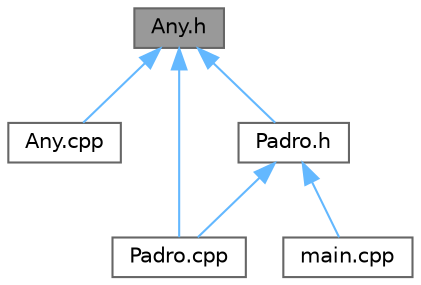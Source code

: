 digraph "Any.h"
{
 // LATEX_PDF_SIZE
  bgcolor="transparent";
  edge [fontname=Helvetica,fontsize=10,labelfontname=Helvetica,labelfontsize=10];
  node [fontname=Helvetica,fontsize=10,shape=box,height=0.2,width=0.4];
  Node1 [id="Node000001",label="Any.h",height=0.2,width=0.4,color="gray40", fillcolor="grey60", style="filled", fontcolor="black",tooltip="Define la clase Any para gestionar la información de habitantes en cada distrito."];
  Node1 -> Node2 [id="edge6_Node000001_Node000002",dir="back",color="steelblue1",style="solid",tooltip=" "];
  Node2 [id="Node000002",label="Any.cpp",height=0.2,width=0.4,color="grey40", fillcolor="white", style="filled",URL="$_any_8cpp.html",tooltip=" "];
  Node1 -> Node3 [id="edge7_Node000001_Node000003",dir="back",color="steelblue1",style="solid",tooltip=" "];
  Node3 [id="Node000003",label="Padro.cpp",height=0.2,width=0.4,color="grey40", fillcolor="white", style="filled",URL="$_padro_8cpp.html",tooltip=" "];
  Node1 -> Node4 [id="edge8_Node000001_Node000004",dir="back",color="steelblue1",style="solid",tooltip=" "];
  Node4 [id="Node000004",label="Padro.h",height=0.2,width=0.4,color="grey40", fillcolor="white", style="filled",URL="$_padro_8h.html",tooltip="Define la clase Padro para gestionar los datos del padrón."];
  Node4 -> Node3 [id="edge9_Node000004_Node000003",dir="back",color="steelblue1",style="solid",tooltip=" "];
  Node4 -> Node5 [id="edge10_Node000004_Node000005",dir="back",color="steelblue1",style="solid",tooltip=" "];
  Node5 [id="Node000005",label="main.cpp",height=0.2,width=0.4,color="grey40", fillcolor="white", style="filled",URL="$main_8cpp.html",tooltip="Programa que gestiona la consulta de datos sobre los habitantes de un padrón de Girona."];
}
